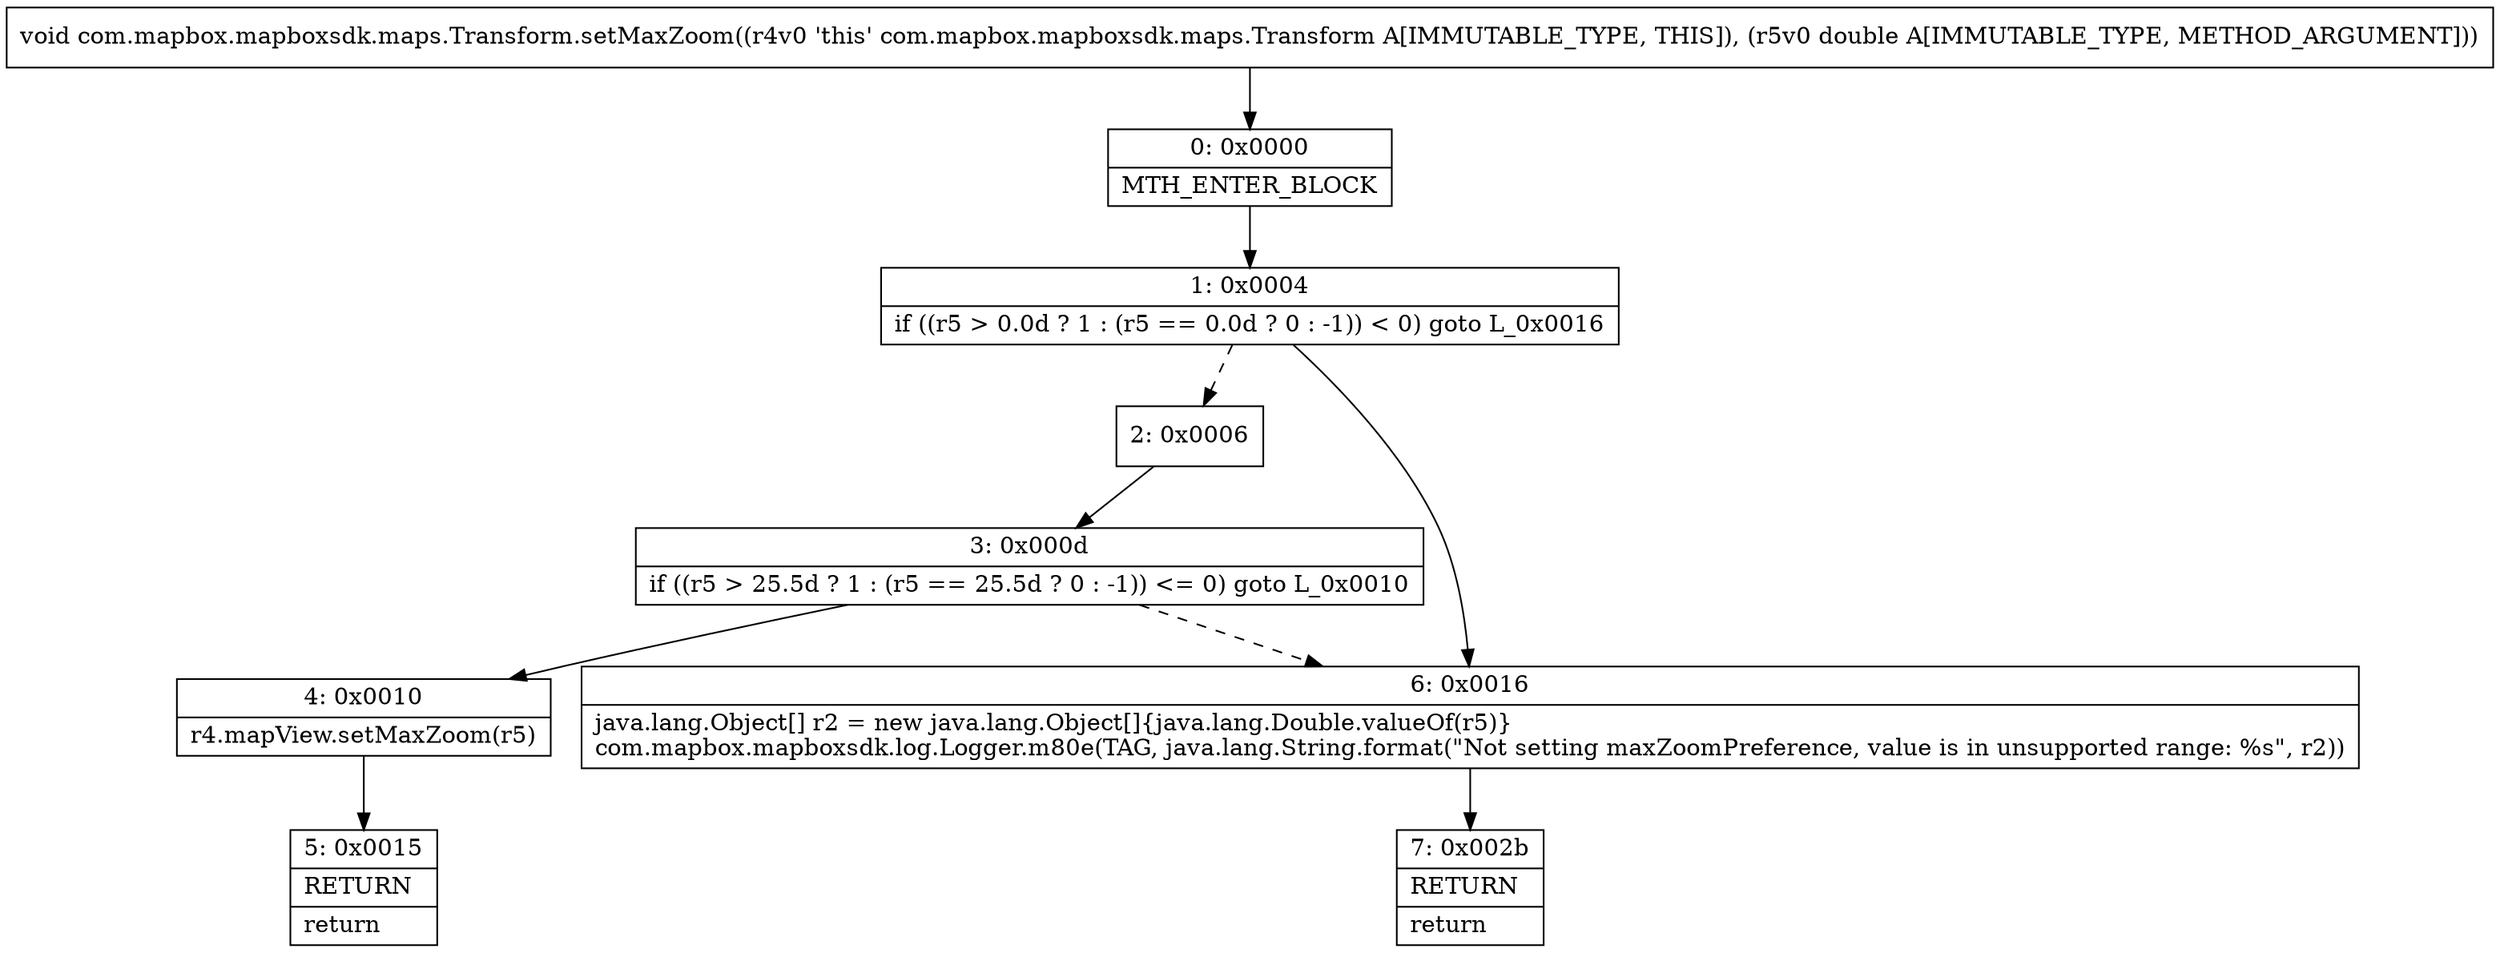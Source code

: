 digraph "CFG forcom.mapbox.mapboxsdk.maps.Transform.setMaxZoom(D)V" {
Node_0 [shape=record,label="{0\:\ 0x0000|MTH_ENTER_BLOCK\l}"];
Node_1 [shape=record,label="{1\:\ 0x0004|if ((r5 \> 0.0d ? 1 : (r5 == 0.0d ? 0 : \-1)) \< 0) goto L_0x0016\l}"];
Node_2 [shape=record,label="{2\:\ 0x0006}"];
Node_3 [shape=record,label="{3\:\ 0x000d|if ((r5 \> 25.5d ? 1 : (r5 == 25.5d ? 0 : \-1)) \<= 0) goto L_0x0010\l}"];
Node_4 [shape=record,label="{4\:\ 0x0010|r4.mapView.setMaxZoom(r5)\l}"];
Node_5 [shape=record,label="{5\:\ 0x0015|RETURN\l|return\l}"];
Node_6 [shape=record,label="{6\:\ 0x0016|java.lang.Object[] r2 = new java.lang.Object[]\{java.lang.Double.valueOf(r5)\}\lcom.mapbox.mapboxsdk.log.Logger.m80e(TAG, java.lang.String.format(\"Not setting maxZoomPreference, value is in unsupported range: %s\", r2))\l}"];
Node_7 [shape=record,label="{7\:\ 0x002b|RETURN\l|return\l}"];
MethodNode[shape=record,label="{void com.mapbox.mapboxsdk.maps.Transform.setMaxZoom((r4v0 'this' com.mapbox.mapboxsdk.maps.Transform A[IMMUTABLE_TYPE, THIS]), (r5v0 double A[IMMUTABLE_TYPE, METHOD_ARGUMENT])) }"];
MethodNode -> Node_0;
Node_0 -> Node_1;
Node_1 -> Node_2[style=dashed];
Node_1 -> Node_6;
Node_2 -> Node_3;
Node_3 -> Node_4;
Node_3 -> Node_6[style=dashed];
Node_4 -> Node_5;
Node_6 -> Node_7;
}

